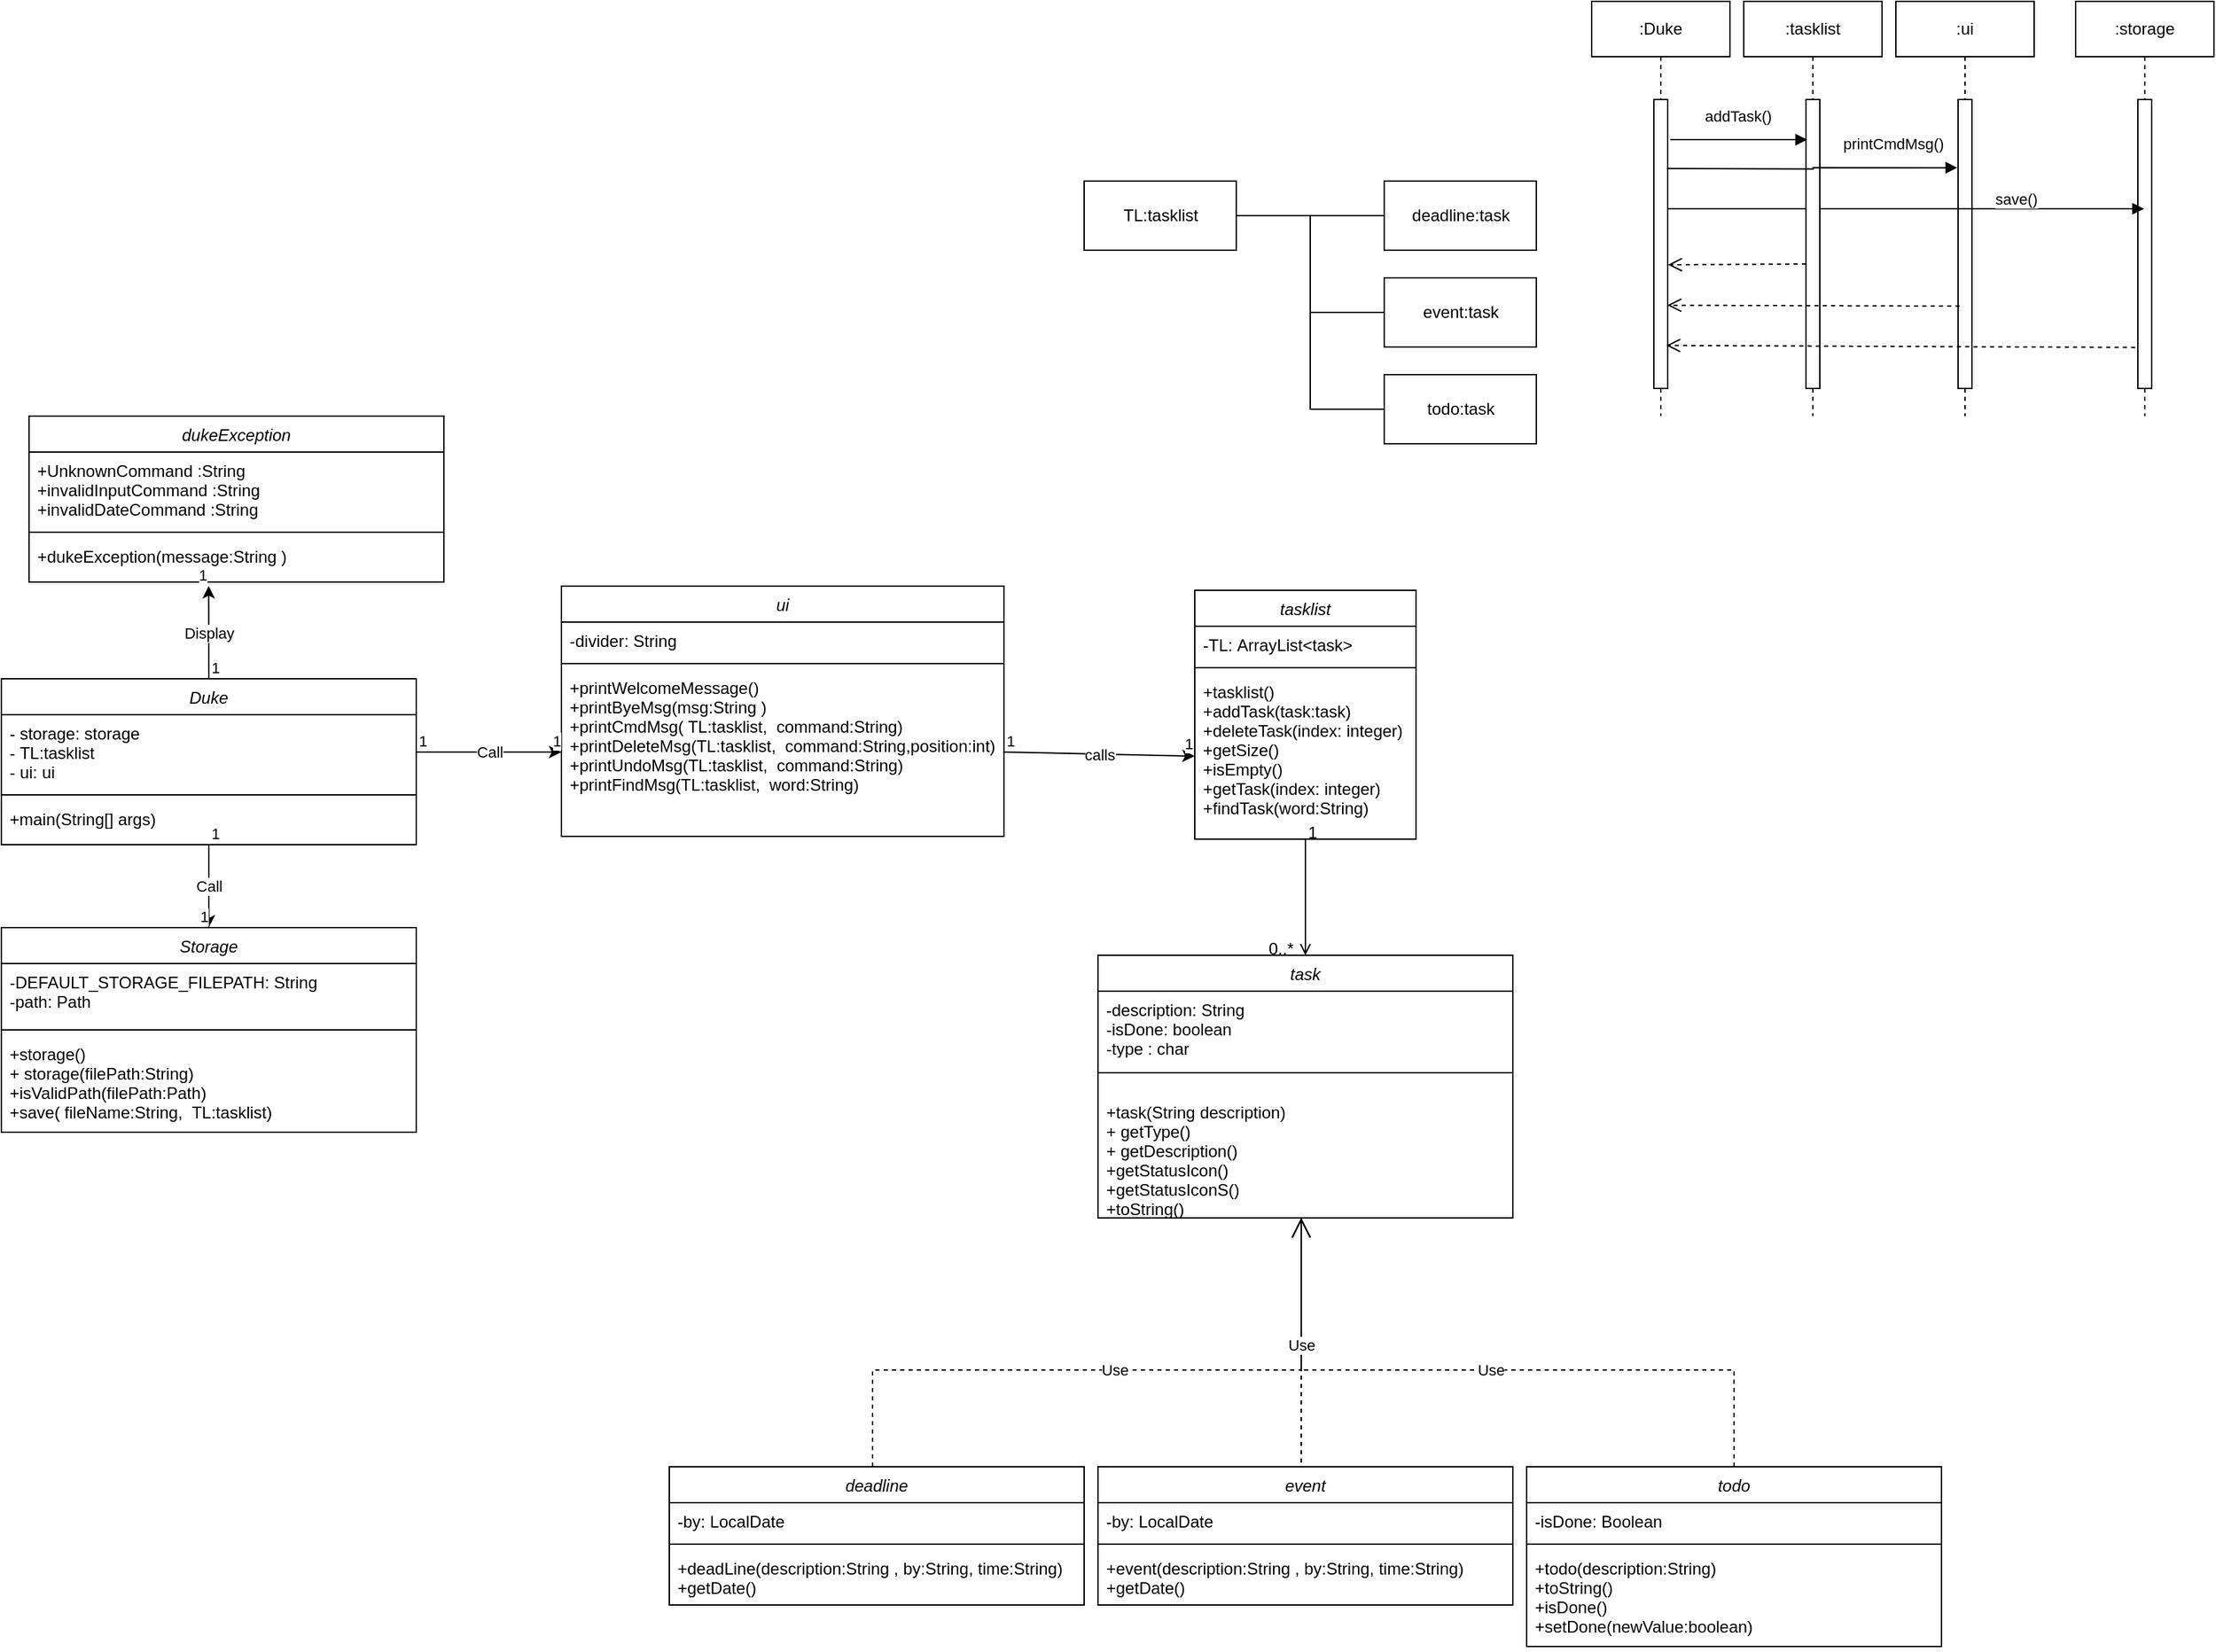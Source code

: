 <mxfile version="17.4.5" type="github">
  <diagram id="C5RBs43oDa-KdzZeNtuy" name="Page-1">
    <mxGraphModel dx="1652" dy="2725" grid="1" gridSize="10" guides="1" tooltips="1" connect="1" arrows="1" fold="1" page="1" pageScale="1" pageWidth="827" pageHeight="1169" math="0" shadow="0">
      <root>
        <mxCell id="WIyWlLk6GJQsqaUBKTNV-0" />
        <mxCell id="WIyWlLk6GJQsqaUBKTNV-1" parent="WIyWlLk6GJQsqaUBKTNV-0" />
        <mxCell id="zkfFHV4jXpPFQw0GAbJ--0" value="tasklist" style="swimlane;fontStyle=2;align=center;verticalAlign=top;childLayout=stackLayout;horizontal=1;startSize=26;horizontalStack=0;resizeParent=1;resizeLast=0;collapsible=1;marginBottom=0;rounded=0;shadow=0;strokeWidth=1;" parent="WIyWlLk6GJQsqaUBKTNV-1" vertex="1">
          <mxGeometry x="103" y="-814" width="160" height="180" as="geometry">
            <mxRectangle x="230" y="140" width="160" height="26" as="alternateBounds" />
          </mxGeometry>
        </mxCell>
        <mxCell id="zkfFHV4jXpPFQw0GAbJ--1" value="-TL: ArrayList&lt;task&gt;" style="text;align=left;verticalAlign=top;spacingLeft=4;spacingRight=4;overflow=hidden;rotatable=0;points=[[0,0.5],[1,0.5]];portConstraint=eastwest;" parent="zkfFHV4jXpPFQw0GAbJ--0" vertex="1">
          <mxGeometry y="26" width="160" height="26" as="geometry" />
        </mxCell>
        <mxCell id="zkfFHV4jXpPFQw0GAbJ--4" value="" style="line;html=1;strokeWidth=1;align=left;verticalAlign=middle;spacingTop=-1;spacingLeft=3;spacingRight=3;rotatable=0;labelPosition=right;points=[];portConstraint=eastwest;" parent="zkfFHV4jXpPFQw0GAbJ--0" vertex="1">
          <mxGeometry y="52" width="160" height="8" as="geometry" />
        </mxCell>
        <mxCell id="zkfFHV4jXpPFQw0GAbJ--5" value="+tasklist()&#xa;+addTask(task:task)&#xa;+deleteTask(index: integer)&#xa;+getSize()&#xa;+isEmpty()&#xa;+getTask(index: integer)&#xa;+findTask(word:String)&#xa;" style="text;align=left;verticalAlign=top;spacingLeft=4;spacingRight=4;overflow=hidden;rotatable=0;points=[[0,0.5],[1,0.5]];portConstraint=eastwest;" parent="zkfFHV4jXpPFQw0GAbJ--0" vertex="1">
          <mxGeometry y="60" width="160" height="120" as="geometry" />
        </mxCell>
        <mxCell id="zkfFHV4jXpPFQw0GAbJ--26" value="" style="endArrow=open;shadow=0;strokeWidth=1;rounded=0;endFill=1;edgeStyle=elbowEdgeStyle;elbow=vertical;" parent="WIyWlLk6GJQsqaUBKTNV-1" source="zkfFHV4jXpPFQw0GAbJ--5" target="-9Vw-QxIyOdD_flSNo-W-17" edge="1">
          <mxGeometry x="0.5" y="41" relative="1" as="geometry">
            <mxPoint x="-190" y="-242" as="sourcePoint" />
            <mxPoint x="540" y="192" as="targetPoint" />
            <mxPoint x="-40" y="32" as="offset" />
          </mxGeometry>
        </mxCell>
        <mxCell id="zkfFHV4jXpPFQw0GAbJ--27" value="1" style="resizable=0;align=left;verticalAlign=bottom;labelBackgroundColor=none;fontSize=12;" parent="zkfFHV4jXpPFQw0GAbJ--26" connectable="0" vertex="1">
          <mxGeometry x="-1" relative="1" as="geometry">
            <mxPoint y="4" as="offset" />
          </mxGeometry>
        </mxCell>
        <mxCell id="zkfFHV4jXpPFQw0GAbJ--28" value="0..*" style="resizable=0;align=right;verticalAlign=bottom;labelBackgroundColor=none;fontSize=12;" parent="zkfFHV4jXpPFQw0GAbJ--26" connectable="0" vertex="1">
          <mxGeometry x="1" relative="1" as="geometry">
            <mxPoint x="-7" y="4" as="offset" />
          </mxGeometry>
        </mxCell>
        <mxCell id="zkfFHV4jXpPFQw0GAbJ--29" value="has" style="text;html=1;resizable=0;points=[];;align=center;verticalAlign=middle;labelBackgroundColor=none;rounded=0;shadow=0;strokeWidth=1;fontSize=12;" parent="zkfFHV4jXpPFQw0GAbJ--26" vertex="1" connectable="0">
          <mxGeometry x="0.5" y="49" relative="1" as="geometry">
            <mxPoint x="-38" y="40" as="offset" />
          </mxGeometry>
        </mxCell>
        <mxCell id="-9Vw-QxIyOdD_flSNo-W-1" value="deadline" style="swimlane;fontStyle=2;align=center;verticalAlign=top;childLayout=stackLayout;horizontal=1;startSize=26;horizontalStack=0;resizeParent=1;resizeLast=0;collapsible=1;marginBottom=0;rounded=0;shadow=0;strokeWidth=1;" vertex="1" parent="WIyWlLk6GJQsqaUBKTNV-1">
          <mxGeometry x="-277" y="-180" width="300" height="100" as="geometry">
            <mxRectangle x="-90" y="120" width="160" height="26" as="alternateBounds" />
          </mxGeometry>
        </mxCell>
        <mxCell id="-9Vw-QxIyOdD_flSNo-W-2" value="-by: LocalDate&#xa;&#xa;" style="text;align=left;verticalAlign=top;spacingLeft=4;spacingRight=4;overflow=hidden;rotatable=0;points=[[0,0.5],[1,0.5]];portConstraint=eastwest;" vertex="1" parent="-9Vw-QxIyOdD_flSNo-W-1">
          <mxGeometry y="26" width="300" height="26" as="geometry" />
        </mxCell>
        <mxCell id="-9Vw-QxIyOdD_flSNo-W-3" value="" style="line;html=1;strokeWidth=1;align=left;verticalAlign=middle;spacingTop=-1;spacingLeft=3;spacingRight=3;rotatable=0;labelPosition=right;points=[];portConstraint=eastwest;" vertex="1" parent="-9Vw-QxIyOdD_flSNo-W-1">
          <mxGeometry y="52" width="300" height="8" as="geometry" />
        </mxCell>
        <mxCell id="-9Vw-QxIyOdD_flSNo-W-4" value="+deadLine(description:String , by:String, time:String) &#xa;+getDate()&#xa;" style="text;align=left;verticalAlign=top;spacingLeft=4;spacingRight=4;overflow=hidden;rotatable=0;points=[[0,0.5],[1,0.5]];portConstraint=eastwest;" vertex="1" parent="-9Vw-QxIyOdD_flSNo-W-1">
          <mxGeometry y="60" width="300" height="40" as="geometry" />
        </mxCell>
        <mxCell id="-9Vw-QxIyOdD_flSNo-W-5" value="event" style="swimlane;fontStyle=2;align=center;verticalAlign=top;childLayout=stackLayout;horizontal=1;startSize=26;horizontalStack=0;resizeParent=1;resizeLast=0;collapsible=1;marginBottom=0;rounded=0;shadow=0;strokeWidth=1;" vertex="1" parent="WIyWlLk6GJQsqaUBKTNV-1">
          <mxGeometry x="33" y="-180" width="300" height="100" as="geometry">
            <mxRectangle x="-90" y="120" width="160" height="26" as="alternateBounds" />
          </mxGeometry>
        </mxCell>
        <mxCell id="-9Vw-QxIyOdD_flSNo-W-6" value="-by: LocalDate&#xa;&#xa;" style="text;align=left;verticalAlign=top;spacingLeft=4;spacingRight=4;overflow=hidden;rotatable=0;points=[[0,0.5],[1,0.5]];portConstraint=eastwest;" vertex="1" parent="-9Vw-QxIyOdD_flSNo-W-5">
          <mxGeometry y="26" width="300" height="26" as="geometry" />
        </mxCell>
        <mxCell id="-9Vw-QxIyOdD_flSNo-W-7" value="" style="line;html=1;strokeWidth=1;align=left;verticalAlign=middle;spacingTop=-1;spacingLeft=3;spacingRight=3;rotatable=0;labelPosition=right;points=[];portConstraint=eastwest;" vertex="1" parent="-9Vw-QxIyOdD_flSNo-W-5">
          <mxGeometry y="52" width="300" height="8" as="geometry" />
        </mxCell>
        <mxCell id="-9Vw-QxIyOdD_flSNo-W-8" value="+event(description:String , by:String, time:String) &#xa;+getDate()&#xa;" style="text;align=left;verticalAlign=top;spacingLeft=4;spacingRight=4;overflow=hidden;rotatable=0;points=[[0,0.5],[1,0.5]];portConstraint=eastwest;" vertex="1" parent="-9Vw-QxIyOdD_flSNo-W-5">
          <mxGeometry y="60" width="300" height="40" as="geometry" />
        </mxCell>
        <mxCell id="-9Vw-QxIyOdD_flSNo-W-9" value="todo" style="swimlane;fontStyle=2;align=center;verticalAlign=top;childLayout=stackLayout;horizontal=1;startSize=26;horizontalStack=0;resizeParent=1;resizeLast=0;collapsible=1;marginBottom=0;rounded=0;shadow=0;strokeWidth=1;" vertex="1" parent="WIyWlLk6GJQsqaUBKTNV-1">
          <mxGeometry x="343" y="-180" width="300" height="130" as="geometry">
            <mxRectangle x="-90" y="120" width="160" height="26" as="alternateBounds" />
          </mxGeometry>
        </mxCell>
        <mxCell id="-9Vw-QxIyOdD_flSNo-W-10" value="-isDone: Boolean&#xa;" style="text;align=left;verticalAlign=top;spacingLeft=4;spacingRight=4;overflow=hidden;rotatable=0;points=[[0,0.5],[1,0.5]];portConstraint=eastwest;" vertex="1" parent="-9Vw-QxIyOdD_flSNo-W-9">
          <mxGeometry y="26" width="300" height="26" as="geometry" />
        </mxCell>
        <mxCell id="-9Vw-QxIyOdD_flSNo-W-11" value="" style="line;html=1;strokeWidth=1;align=left;verticalAlign=middle;spacingTop=-1;spacingLeft=3;spacingRight=3;rotatable=0;labelPosition=right;points=[];portConstraint=eastwest;" vertex="1" parent="-9Vw-QxIyOdD_flSNo-W-9">
          <mxGeometry y="52" width="300" height="8" as="geometry" />
        </mxCell>
        <mxCell id="-9Vw-QxIyOdD_flSNo-W-12" value="+todo(description:String) &#xa;+toString()&#xa;+isDone()&#xa;+setDone(newValue:boolean)&#xa;" style="text;align=left;verticalAlign=top;spacingLeft=4;spacingRight=4;overflow=hidden;rotatable=0;points=[[0,0.5],[1,0.5]];portConstraint=eastwest;" vertex="1" parent="-9Vw-QxIyOdD_flSNo-W-9">
          <mxGeometry y="60" width="300" height="70" as="geometry" />
        </mxCell>
        <mxCell id="-9Vw-QxIyOdD_flSNo-W-13" value="ui" style="swimlane;fontStyle=2;align=center;verticalAlign=top;childLayout=stackLayout;horizontal=1;startSize=26;horizontalStack=0;resizeParent=1;resizeLast=0;collapsible=1;marginBottom=0;rounded=0;shadow=0;strokeWidth=1;" vertex="1" parent="WIyWlLk6GJQsqaUBKTNV-1">
          <mxGeometry x="-355" y="-817" width="320" height="181" as="geometry">
            <mxRectangle x="-90" y="120" width="160" height="26" as="alternateBounds" />
          </mxGeometry>
        </mxCell>
        <mxCell id="-9Vw-QxIyOdD_flSNo-W-14" value="-divider: String&#xa;" style="text;align=left;verticalAlign=top;spacingLeft=4;spacingRight=4;overflow=hidden;rotatable=0;points=[[0,0.5],[1,0.5]];portConstraint=eastwest;" vertex="1" parent="-9Vw-QxIyOdD_flSNo-W-13">
          <mxGeometry y="26" width="320" height="26" as="geometry" />
        </mxCell>
        <mxCell id="-9Vw-QxIyOdD_flSNo-W-15" value="" style="line;html=1;strokeWidth=1;align=left;verticalAlign=middle;spacingTop=-1;spacingLeft=3;spacingRight=3;rotatable=0;labelPosition=right;points=[];portConstraint=eastwest;" vertex="1" parent="-9Vw-QxIyOdD_flSNo-W-13">
          <mxGeometry y="52" width="320" height="8" as="geometry" />
        </mxCell>
        <mxCell id="-9Vw-QxIyOdD_flSNo-W-16" value="+printWelcomeMessage()&#xa;+printByeMsg(msg:String )&#xa;+printCmdMsg( TL:tasklist,  command:String)&#xa;+printDeleteMsg(TL:tasklist,  command:String,position:int)&#xa;+printUndoMsg(TL:tasklist,  command:String)&#xa;+printFindMsg(TL:tasklist,  word:String) &#xa;" style="text;align=left;verticalAlign=top;spacingLeft=4;spacingRight=4;overflow=hidden;rotatable=0;points=[[0,0.5],[1,0.5]];portConstraint=eastwest;" vertex="1" parent="-9Vw-QxIyOdD_flSNo-W-13">
          <mxGeometry y="60" width="320" height="120" as="geometry" />
        </mxCell>
        <mxCell id="-9Vw-QxIyOdD_flSNo-W-17" value="task" style="swimlane;fontStyle=2;align=center;verticalAlign=top;childLayout=stackLayout;horizontal=1;startSize=26;horizontalStack=0;resizeParent=1;resizeLast=0;collapsible=1;marginBottom=0;rounded=0;shadow=0;strokeWidth=1;" vertex="1" parent="WIyWlLk6GJQsqaUBKTNV-1">
          <mxGeometry x="33" y="-550" width="300" height="190" as="geometry">
            <mxRectangle x="-90" y="120" width="160" height="26" as="alternateBounds" />
          </mxGeometry>
        </mxCell>
        <mxCell id="-9Vw-QxIyOdD_flSNo-W-18" value="-description: String&#xa;-isDone: boolean&#xa;-type : char&#xa;" style="text;align=left;verticalAlign=top;spacingLeft=4;spacingRight=4;overflow=hidden;rotatable=0;points=[[0,0.5],[1,0.5]];portConstraint=eastwest;" vertex="1" parent="-9Vw-QxIyOdD_flSNo-W-17">
          <mxGeometry y="26" width="300" height="44" as="geometry" />
        </mxCell>
        <mxCell id="-9Vw-QxIyOdD_flSNo-W-19" value="" style="line;html=1;strokeWidth=1;align=left;verticalAlign=middle;spacingTop=-1;spacingLeft=3;spacingRight=3;rotatable=0;labelPosition=right;points=[];portConstraint=eastwest;" vertex="1" parent="-9Vw-QxIyOdD_flSNo-W-17">
          <mxGeometry y="70" width="300" height="30" as="geometry" />
        </mxCell>
        <mxCell id="-9Vw-QxIyOdD_flSNo-W-20" value="+task(String description)&#xa;+ getType()&#xa;+ getDescription()&#xa;+getStatusIcon()&#xa;+getStatusIconS()&#xa;+toString() " style="text;align=left;verticalAlign=top;spacingLeft=4;spacingRight=4;overflow=hidden;rotatable=0;points=[[0,0.5],[1,0.5]];portConstraint=eastwest;" vertex="1" parent="-9Vw-QxIyOdD_flSNo-W-17">
          <mxGeometry y="100" width="300" height="90" as="geometry" />
        </mxCell>
        <mxCell id="-9Vw-QxIyOdD_flSNo-W-21" value="Storage" style="swimlane;fontStyle=2;align=center;verticalAlign=top;childLayout=stackLayout;horizontal=1;startSize=26;horizontalStack=0;resizeParent=1;resizeLast=0;collapsible=1;marginBottom=0;rounded=0;shadow=0;strokeWidth=1;" vertex="1" parent="WIyWlLk6GJQsqaUBKTNV-1">
          <mxGeometry x="-760" y="-570" width="300" height="148" as="geometry">
            <mxRectangle x="-90" y="120" width="160" height="26" as="alternateBounds" />
          </mxGeometry>
        </mxCell>
        <mxCell id="-9Vw-QxIyOdD_flSNo-W-22" value="-DEFAULT_STORAGE_FILEPATH: String&#xa;-path: Path&#xa;" style="text;align=left;verticalAlign=top;spacingLeft=4;spacingRight=4;overflow=hidden;rotatable=0;points=[[0,0.5],[1,0.5]];portConstraint=eastwest;" vertex="1" parent="-9Vw-QxIyOdD_flSNo-W-21">
          <mxGeometry y="26" width="300" height="44" as="geometry" />
        </mxCell>
        <mxCell id="-9Vw-QxIyOdD_flSNo-W-23" value="" style="line;html=1;strokeWidth=1;align=left;verticalAlign=middle;spacingTop=-1;spacingLeft=3;spacingRight=3;rotatable=0;labelPosition=right;points=[];portConstraint=eastwest;" vertex="1" parent="-9Vw-QxIyOdD_flSNo-W-21">
          <mxGeometry y="70" width="300" height="8" as="geometry" />
        </mxCell>
        <mxCell id="-9Vw-QxIyOdD_flSNo-W-24" value="+storage()&#xa;+ storage(filePath:String)&#xa;+isValidPath(filePath:Path)&#xa;+save( fileName:String,  TL:tasklist) &#xa;" style="text;align=left;verticalAlign=top;spacingLeft=4;spacingRight=4;overflow=hidden;rotatable=0;points=[[0,0.5],[1,0.5]];portConstraint=eastwest;" vertex="1" parent="-9Vw-QxIyOdD_flSNo-W-21">
          <mxGeometry y="78" width="300" height="70" as="geometry" />
        </mxCell>
        <mxCell id="-9Vw-QxIyOdD_flSNo-W-25" value="dukeException" style="swimlane;fontStyle=2;align=center;verticalAlign=top;childLayout=stackLayout;horizontal=1;startSize=26;horizontalStack=0;resizeParent=1;resizeLast=0;collapsible=1;marginBottom=0;rounded=0;shadow=0;strokeWidth=1;" vertex="1" parent="WIyWlLk6GJQsqaUBKTNV-1">
          <mxGeometry x="-740" y="-940" width="300" height="120" as="geometry">
            <mxRectangle x="-90" y="120" width="160" height="26" as="alternateBounds" />
          </mxGeometry>
        </mxCell>
        <mxCell id="-9Vw-QxIyOdD_flSNo-W-26" value="+UnknownCommand :String&#xa;+invalidInputCommand :String&#xa;+invalidDateCommand :String" style="text;align=left;verticalAlign=top;spacingLeft=4;spacingRight=4;overflow=hidden;rotatable=0;points=[[0,0.5],[1,0.5]];portConstraint=eastwest;" vertex="1" parent="-9Vw-QxIyOdD_flSNo-W-25">
          <mxGeometry y="26" width="300" height="54" as="geometry" />
        </mxCell>
        <mxCell id="-9Vw-QxIyOdD_flSNo-W-27" value="" style="line;html=1;strokeWidth=1;align=left;verticalAlign=middle;spacingTop=-1;spacingLeft=3;spacingRight=3;rotatable=0;labelPosition=right;points=[];portConstraint=eastwest;" vertex="1" parent="-9Vw-QxIyOdD_flSNo-W-25">
          <mxGeometry y="80" width="300" height="8" as="geometry" />
        </mxCell>
        <mxCell id="-9Vw-QxIyOdD_flSNo-W-28" value=" +dukeException(message:String )" style="text;align=left;verticalAlign=top;spacingLeft=4;spacingRight=4;overflow=hidden;rotatable=0;points=[[0,0.5],[1,0.5]];portConstraint=eastwest;" vertex="1" parent="-9Vw-QxIyOdD_flSNo-W-25">
          <mxGeometry y="88" width="300" height="32" as="geometry" />
        </mxCell>
        <mxCell id="-9Vw-QxIyOdD_flSNo-W-29" value="Duke" style="swimlane;fontStyle=2;align=center;verticalAlign=top;childLayout=stackLayout;horizontal=1;startSize=26;horizontalStack=0;resizeParent=1;resizeLast=0;collapsible=1;marginBottom=0;rounded=0;shadow=0;strokeWidth=1;" vertex="1" parent="WIyWlLk6GJQsqaUBKTNV-1">
          <mxGeometry x="-760" y="-750" width="300" height="120" as="geometry">
            <mxRectangle x="-90" y="120" width="160" height="26" as="alternateBounds" />
          </mxGeometry>
        </mxCell>
        <mxCell id="-9Vw-QxIyOdD_flSNo-W-30" value="- storage: storage&#xa;- TL:tasklist&#xa;- ui: ui&#xa;" style="text;align=left;verticalAlign=top;spacingLeft=4;spacingRight=4;overflow=hidden;rotatable=0;points=[[0,0.5],[1,0.5]];portConstraint=eastwest;" vertex="1" parent="-9Vw-QxIyOdD_flSNo-W-29">
          <mxGeometry y="26" width="300" height="54" as="geometry" />
        </mxCell>
        <mxCell id="-9Vw-QxIyOdD_flSNo-W-31" value="" style="line;html=1;strokeWidth=1;align=left;verticalAlign=middle;spacingTop=-1;spacingLeft=3;spacingRight=3;rotatable=0;labelPosition=right;points=[];portConstraint=eastwest;" vertex="1" parent="-9Vw-QxIyOdD_flSNo-W-29">
          <mxGeometry y="80" width="300" height="8" as="geometry" />
        </mxCell>
        <mxCell id="-9Vw-QxIyOdD_flSNo-W-32" value="+main(String[] args)" style="text;align=left;verticalAlign=top;spacingLeft=4;spacingRight=4;overflow=hidden;rotatable=0;points=[[0,0.5],[1,0.5]];portConstraint=eastwest;" vertex="1" parent="-9Vw-QxIyOdD_flSNo-W-29">
          <mxGeometry y="88" width="300" height="32" as="geometry" />
        </mxCell>
        <mxCell id="-9Vw-QxIyOdD_flSNo-W-38" value="Use" style="endArrow=open;endSize=12;dashed=1;html=1;rounded=0;exitX=0.5;exitY=0;exitDx=0;exitDy=0;edgeStyle=orthogonalEdgeStyle;" edge="1" parent="WIyWlLk6GJQsqaUBKTNV-1">
          <mxGeometry width="160" relative="1" as="geometry">
            <mxPoint x="-130.0" y="-180" as="sourcePoint" />
            <mxPoint x="180" y="-360" as="targetPoint" />
            <Array as="points">
              <mxPoint x="-130" y="-250" />
              <mxPoint x="180" y="-250" />
            </Array>
          </mxGeometry>
        </mxCell>
        <mxCell id="-9Vw-QxIyOdD_flSNo-W-40" value="c" style="endArrow=classic;html=1;rounded=0;exitX=1;exitY=0.5;exitDx=0;exitDy=0;entryX=0;entryY=0.5;entryDx=0;entryDy=0;" edge="1" parent="WIyWlLk6GJQsqaUBKTNV-1" source="-9Vw-QxIyOdD_flSNo-W-30" target="-9Vw-QxIyOdD_flSNo-W-16">
          <mxGeometry relative="1" as="geometry">
            <mxPoint x="-250" y="-530" as="sourcePoint" />
            <mxPoint x="-90" y="-530" as="targetPoint" />
          </mxGeometry>
        </mxCell>
        <mxCell id="-9Vw-QxIyOdD_flSNo-W-41" value="Call" style="edgeLabel;resizable=0;html=1;align=center;verticalAlign=middle;" connectable="0" vertex="1" parent="-9Vw-QxIyOdD_flSNo-W-40">
          <mxGeometry relative="1" as="geometry" />
        </mxCell>
        <mxCell id="-9Vw-QxIyOdD_flSNo-W-42" value="1" style="edgeLabel;resizable=0;html=1;align=left;verticalAlign=bottom;" connectable="0" vertex="1" parent="-9Vw-QxIyOdD_flSNo-W-40">
          <mxGeometry x="-1" relative="1" as="geometry" />
        </mxCell>
        <mxCell id="-9Vw-QxIyOdD_flSNo-W-43" value="1" style="edgeLabel;resizable=0;html=1;align=right;verticalAlign=bottom;" connectable="0" vertex="1" parent="-9Vw-QxIyOdD_flSNo-W-40">
          <mxGeometry x="1" relative="1" as="geometry" />
        </mxCell>
        <mxCell id="-9Vw-QxIyOdD_flSNo-W-44" value="c" style="endArrow=classic;html=1;rounded=0;entryX=0.5;entryY=0;entryDx=0;entryDy=0;" edge="1" parent="WIyWlLk6GJQsqaUBKTNV-1" source="-9Vw-QxIyOdD_flSNo-W-32" target="-9Vw-QxIyOdD_flSNo-W-21">
          <mxGeometry relative="1" as="geometry">
            <mxPoint x="-450" y="-687" as="sourcePoint" />
            <mxPoint x="-220" y="-687" as="targetPoint" />
          </mxGeometry>
        </mxCell>
        <mxCell id="-9Vw-QxIyOdD_flSNo-W-45" value="Call" style="edgeLabel;resizable=0;html=1;align=center;verticalAlign=middle;" connectable="0" vertex="1" parent="-9Vw-QxIyOdD_flSNo-W-44">
          <mxGeometry relative="1" as="geometry" />
        </mxCell>
        <mxCell id="-9Vw-QxIyOdD_flSNo-W-46" value="1" style="edgeLabel;resizable=0;html=1;align=left;verticalAlign=bottom;" connectable="0" vertex="1" parent="-9Vw-QxIyOdD_flSNo-W-44">
          <mxGeometry x="-1" relative="1" as="geometry" />
        </mxCell>
        <mxCell id="-9Vw-QxIyOdD_flSNo-W-47" value="1" style="edgeLabel;resizable=0;html=1;align=right;verticalAlign=bottom;" connectable="0" vertex="1" parent="-9Vw-QxIyOdD_flSNo-W-44">
          <mxGeometry x="1" relative="1" as="geometry" />
        </mxCell>
        <mxCell id="-9Vw-QxIyOdD_flSNo-W-55" value="" style="endArrow=classic;html=1;rounded=0;entryX=0.433;entryY=1.09;entryDx=0;entryDy=0;entryPerimeter=0;exitX=0.5;exitY=0;exitDx=0;exitDy=0;" edge="1" parent="WIyWlLk6GJQsqaUBKTNV-1" source="-9Vw-QxIyOdD_flSNo-W-29" target="-9Vw-QxIyOdD_flSNo-W-28">
          <mxGeometry relative="1" as="geometry">
            <mxPoint x="-230" y="-750" as="sourcePoint" />
            <mxPoint x="-70" y="-750" as="targetPoint" />
          </mxGeometry>
        </mxCell>
        <mxCell id="-9Vw-QxIyOdD_flSNo-W-56" value="Display" style="edgeLabel;resizable=0;html=1;align=center;verticalAlign=middle;" connectable="0" vertex="1" parent="-9Vw-QxIyOdD_flSNo-W-55">
          <mxGeometry relative="1" as="geometry" />
        </mxCell>
        <mxCell id="-9Vw-QxIyOdD_flSNo-W-57" value="1" style="edgeLabel;resizable=0;html=1;align=left;verticalAlign=bottom;" connectable="0" vertex="1" parent="-9Vw-QxIyOdD_flSNo-W-55">
          <mxGeometry x="-1" relative="1" as="geometry" />
        </mxCell>
        <mxCell id="-9Vw-QxIyOdD_flSNo-W-58" value="1" style="edgeLabel;resizable=0;html=1;align=right;verticalAlign=bottom;" connectable="0" vertex="1" parent="-9Vw-QxIyOdD_flSNo-W-55">
          <mxGeometry x="1" relative="1" as="geometry" />
        </mxCell>
        <mxCell id="-9Vw-QxIyOdD_flSNo-W-59" value="" style="endArrow=classic;html=1;rounded=0;exitX=1;exitY=0.5;exitDx=0;exitDy=0;entryX=0;entryY=0.5;entryDx=0;entryDy=0;" edge="1" parent="WIyWlLk6GJQsqaUBKTNV-1" source="-9Vw-QxIyOdD_flSNo-W-16" target="zkfFHV4jXpPFQw0GAbJ--5">
          <mxGeometry relative="1" as="geometry">
            <mxPoint x="-50" y="-770" as="sourcePoint" />
            <mxPoint x="110" y="-770" as="targetPoint" />
          </mxGeometry>
        </mxCell>
        <mxCell id="-9Vw-QxIyOdD_flSNo-W-60" value="calls" style="edgeLabel;resizable=0;html=1;align=center;verticalAlign=middle;" connectable="0" vertex="1" parent="-9Vw-QxIyOdD_flSNo-W-59">
          <mxGeometry relative="1" as="geometry" />
        </mxCell>
        <mxCell id="-9Vw-QxIyOdD_flSNo-W-61" value="1" style="edgeLabel;resizable=0;html=1;align=left;verticalAlign=bottom;" connectable="0" vertex="1" parent="-9Vw-QxIyOdD_flSNo-W-59">
          <mxGeometry x="-1" relative="1" as="geometry" />
        </mxCell>
        <mxCell id="-9Vw-QxIyOdD_flSNo-W-62" value="1" style="edgeLabel;resizable=0;html=1;align=right;verticalAlign=bottom;" connectable="0" vertex="1" parent="-9Vw-QxIyOdD_flSNo-W-59">
          <mxGeometry x="1" relative="1" as="geometry" />
        </mxCell>
        <mxCell id="-9Vw-QxIyOdD_flSNo-W-64" value="Use" style="endArrow=open;endSize=12;dashed=1;html=1;rounded=0;exitX=0.5;exitY=0;exitDx=0;exitDy=0;edgeStyle=orthogonalEdgeStyle;" edge="1" parent="WIyWlLk6GJQsqaUBKTNV-1" source="-9Vw-QxIyOdD_flSNo-W-9">
          <mxGeometry width="160" relative="1" as="geometry">
            <mxPoint x="-117" y="-170" as="sourcePoint" />
            <mxPoint x="180" y="-360" as="targetPoint" />
            <Array as="points">
              <mxPoint x="493" y="-250" />
              <mxPoint x="180" y="-250" />
            </Array>
          </mxGeometry>
        </mxCell>
        <mxCell id="-9Vw-QxIyOdD_flSNo-W-65" value="Use" style="endArrow=open;endSize=12;dashed=1;html=1;rounded=0;exitX=0.5;exitY=0;exitDx=0;exitDy=0;edgeStyle=orthogonalEdgeStyle;" edge="1" parent="WIyWlLk6GJQsqaUBKTNV-1" source="-9Vw-QxIyOdD_flSNo-W-5">
          <mxGeometry width="160" relative="1" as="geometry">
            <mxPoint x="493" y="-180" as="sourcePoint" />
            <mxPoint x="180" y="-360" as="targetPoint" />
            <Array as="points">
              <mxPoint x="180" y="-180" />
            </Array>
          </mxGeometry>
        </mxCell>
        <mxCell id="-9Vw-QxIyOdD_flSNo-W-66" value="TL:tasklist" style="html=1;" vertex="1" parent="WIyWlLk6GJQsqaUBKTNV-1">
          <mxGeometry x="23" y="-1110" width="110" height="50" as="geometry" />
        </mxCell>
        <mxCell id="-9Vw-QxIyOdD_flSNo-W-67" value="deadline:task" style="html=1;" vertex="1" parent="WIyWlLk6GJQsqaUBKTNV-1">
          <mxGeometry x="240" y="-1110" width="110" height="50" as="geometry" />
        </mxCell>
        <mxCell id="-9Vw-QxIyOdD_flSNo-W-68" value="event:task" style="html=1;" vertex="1" parent="WIyWlLk6GJQsqaUBKTNV-1">
          <mxGeometry x="240" y="-1040" width="110" height="50" as="geometry" />
        </mxCell>
        <mxCell id="-9Vw-QxIyOdD_flSNo-W-69" value="todo:task" style="html=1;" vertex="1" parent="WIyWlLk6GJQsqaUBKTNV-1">
          <mxGeometry x="240" y="-970" width="110" height="50" as="geometry" />
        </mxCell>
        <mxCell id="-9Vw-QxIyOdD_flSNo-W-70" value="" style="endArrow=none;html=1;edgeStyle=orthogonalEdgeStyle;rounded=0;exitX=1;exitY=0.5;exitDx=0;exitDy=0;entryX=0;entryY=0.5;entryDx=0;entryDy=0;" edge="1" parent="WIyWlLk6GJQsqaUBKTNV-1" source="-9Vw-QxIyOdD_flSNo-W-66" target="-9Vw-QxIyOdD_flSNo-W-67">
          <mxGeometry relative="1" as="geometry">
            <mxPoint x="30" y="-810" as="sourcePoint" />
            <mxPoint x="190" y="-810" as="targetPoint" />
          </mxGeometry>
        </mxCell>
        <mxCell id="-9Vw-QxIyOdD_flSNo-W-73" value="" style="endArrow=none;html=1;edgeStyle=orthogonalEdgeStyle;rounded=0;exitX=1;exitY=0.5;exitDx=0;exitDy=0;entryX=0;entryY=0.5;entryDx=0;entryDy=0;" edge="1" parent="WIyWlLk6GJQsqaUBKTNV-1" source="-9Vw-QxIyOdD_flSNo-W-66" target="-9Vw-QxIyOdD_flSNo-W-68">
          <mxGeometry relative="1" as="geometry">
            <mxPoint x="143" y="-1075" as="sourcePoint" />
            <mxPoint x="250" y="-1075" as="targetPoint" />
          </mxGeometry>
        </mxCell>
        <mxCell id="-9Vw-QxIyOdD_flSNo-W-76" value="" style="endArrow=none;html=1;edgeStyle=orthogonalEdgeStyle;rounded=0;entryX=0;entryY=0.5;entryDx=0;entryDy=0;exitX=1;exitY=0.5;exitDx=0;exitDy=0;" edge="1" parent="WIyWlLk6GJQsqaUBKTNV-1" source="-9Vw-QxIyOdD_flSNo-W-66" target="-9Vw-QxIyOdD_flSNo-W-69">
          <mxGeometry relative="1" as="geometry">
            <mxPoint x="130" y="-1000" as="sourcePoint" />
            <mxPoint x="260" y="-1065" as="targetPoint" />
          </mxGeometry>
        </mxCell>
        <mxCell id="-9Vw-QxIyOdD_flSNo-W-79" value=":Duke" style="shape=umlLifeline;perimeter=lifelinePerimeter;whiteSpace=wrap;html=1;container=1;collapsible=0;recursiveResize=0;outlineConnect=0;" vertex="1" parent="WIyWlLk6GJQsqaUBKTNV-1">
          <mxGeometry x="390" y="-1240" width="100" height="300" as="geometry" />
        </mxCell>
        <mxCell id="-9Vw-QxIyOdD_flSNo-W-81" value="" style="html=1;points=[];perimeter=orthogonalPerimeter;" vertex="1" parent="-9Vw-QxIyOdD_flSNo-W-79">
          <mxGeometry x="45" y="71" width="10" height="209" as="geometry" />
        </mxCell>
        <mxCell id="-9Vw-QxIyOdD_flSNo-W-80" value=":storage" style="shape=umlLifeline;perimeter=lifelinePerimeter;whiteSpace=wrap;html=1;container=1;collapsible=0;recursiveResize=0;outlineConnect=0;" vertex="1" parent="WIyWlLk6GJQsqaUBKTNV-1">
          <mxGeometry x="740" y="-1240" width="100" height="300" as="geometry" />
        </mxCell>
        <mxCell id="-9Vw-QxIyOdD_flSNo-W-84" value="" style="html=1;points=[];perimeter=orthogonalPerimeter;" vertex="1" parent="-9Vw-QxIyOdD_flSNo-W-80">
          <mxGeometry x="45" y="71" width="10" height="209" as="geometry" />
        </mxCell>
        <mxCell id="-9Vw-QxIyOdD_flSNo-W-82" value=":ui" style="shape=umlLifeline;perimeter=lifelinePerimeter;whiteSpace=wrap;html=1;container=1;collapsible=0;recursiveResize=0;outlineConnect=0;" vertex="1" parent="WIyWlLk6GJQsqaUBKTNV-1">
          <mxGeometry x="610" y="-1240" width="100" height="300" as="geometry" />
        </mxCell>
        <mxCell id="-9Vw-QxIyOdD_flSNo-W-83" value="" style="html=1;points=[];perimeter=orthogonalPerimeter;" vertex="1" parent="-9Vw-QxIyOdD_flSNo-W-82">
          <mxGeometry x="45" y="71" width="10" height="209" as="geometry" />
        </mxCell>
        <mxCell id="-9Vw-QxIyOdD_flSNo-W-85" value="save()" style="endArrow=block;endFill=1;html=1;edgeStyle=orthogonalEdgeStyle;align=left;verticalAlign=top;rounded=0;exitX=0.975;exitY=0.378;exitDx=0;exitDy=0;exitPerimeter=0;" edge="1" parent="WIyWlLk6GJQsqaUBKTNV-1" source="-9Vw-QxIyOdD_flSNo-W-81" target="-9Vw-QxIyOdD_flSNo-W-80">
          <mxGeometry x="0.365" y="20" relative="1" as="geometry">
            <mxPoint x="480" y="-1090" as="sourcePoint" />
            <mxPoint x="635" y="-1140" as="targetPoint" />
            <Array as="points" />
            <mxPoint as="offset" />
          </mxGeometry>
        </mxCell>
        <mxCell id="-9Vw-QxIyOdD_flSNo-W-88" value=":tasklist" style="shape=umlLifeline;perimeter=lifelinePerimeter;whiteSpace=wrap;html=1;container=1;collapsible=0;recursiveResize=0;outlineConnect=0;" vertex="1" parent="WIyWlLk6GJQsqaUBKTNV-1">
          <mxGeometry x="500" y="-1240" width="100" height="300" as="geometry" />
        </mxCell>
        <mxCell id="-9Vw-QxIyOdD_flSNo-W-89" value="" style="html=1;points=[];perimeter=orthogonalPerimeter;" vertex="1" parent="-9Vw-QxIyOdD_flSNo-W-88">
          <mxGeometry x="45" y="71" width="10" height="209" as="geometry" />
        </mxCell>
        <mxCell id="-9Vw-QxIyOdD_flSNo-W-93" value="" style="html=1;verticalAlign=bottom;endArrow=open;dashed=1;endSize=8;rounded=0;entryX=1.025;entryY=0.572;entryDx=0;entryDy=0;entryPerimeter=0;" edge="1" parent="-9Vw-QxIyOdD_flSNo-W-88" target="-9Vw-QxIyOdD_flSNo-W-81">
          <mxGeometry relative="1" as="geometry">
            <mxPoint x="45" y="190" as="sourcePoint" />
            <mxPoint x="-50" y="190" as="targetPoint" />
          </mxGeometry>
        </mxCell>
        <mxCell id="-9Vw-QxIyOdD_flSNo-W-87" value="addTask()&lt;br&gt;" style="endArrow=block;endFill=1;html=1;edgeStyle=orthogonalEdgeStyle;align=left;verticalAlign=top;rounded=0;exitX=1.187;exitY=0.139;exitDx=0;exitDy=0;exitPerimeter=0;entryX=0.089;entryY=0.139;entryDx=0;entryDy=0;entryPerimeter=0;" edge="1" parent="WIyWlLk6GJQsqaUBKTNV-1" source="-9Vw-QxIyOdD_flSNo-W-81" target="-9Vw-QxIyOdD_flSNo-W-89">
          <mxGeometry x="-0.533" y="30" relative="1" as="geometry">
            <mxPoint x="515" y="-1139.998" as="sourcePoint" />
            <mxPoint x="540" y="-1140" as="targetPoint" />
            <Array as="points" />
            <mxPoint as="offset" />
          </mxGeometry>
        </mxCell>
        <mxCell id="-9Vw-QxIyOdD_flSNo-W-91" value="printCmdMsg()" style="endArrow=block;endFill=1;html=1;edgeStyle=orthogonalEdgeStyle;align=left;verticalAlign=top;rounded=0;exitX=0.936;exitY=0.181;exitDx=0;exitDy=0;exitPerimeter=0;entryX=-0.053;entryY=0.236;entryDx=0;entryDy=0;entryPerimeter=0;" edge="1" parent="WIyWlLk6GJQsqaUBKTNV-1" target="-9Vw-QxIyOdD_flSNo-W-83">
          <mxGeometry x="0.198" y="30" relative="1" as="geometry">
            <mxPoint x="444.36" y="-1119.171" as="sourcePoint" />
            <mxPoint x="640" y="-1120" as="targetPoint" />
            <Array as="points" />
            <mxPoint as="offset" />
          </mxGeometry>
        </mxCell>
        <mxCell id="-9Vw-QxIyOdD_flSNo-W-95" value="" style="html=1;verticalAlign=bottom;endArrow=open;dashed=1;endSize=8;rounded=0;exitX=-0.19;exitY=0.858;exitDx=0;exitDy=0;exitPerimeter=0;entryX=0.9;entryY=0.851;entryDx=0;entryDy=0;entryPerimeter=0;" edge="1" parent="WIyWlLk6GJQsqaUBKTNV-1" source="-9Vw-QxIyOdD_flSNo-W-84" target="-9Vw-QxIyOdD_flSNo-W-81">
          <mxGeometry relative="1" as="geometry">
            <mxPoint x="658.07" y="-989.565" as="sourcePoint" />
            <mxPoint x="450" y="-990" as="targetPoint" />
          </mxGeometry>
        </mxCell>
        <mxCell id="-9Vw-QxIyOdD_flSNo-W-94" value="" style="html=1;verticalAlign=bottom;endArrow=open;dashed=1;endSize=8;rounded=0;exitX=0.113;exitY=0.715;exitDx=0;exitDy=0;exitPerimeter=0;entryX=0.975;entryY=0.712;entryDx=0;entryDy=0;entryPerimeter=0;" edge="1" parent="WIyWlLk6GJQsqaUBKTNV-1" source="-9Vw-QxIyOdD_flSNo-W-83" target="-9Vw-QxIyOdD_flSNo-W-81">
          <mxGeometry relative="1" as="geometry">
            <mxPoint x="650" y="-1020" as="sourcePoint" />
            <mxPoint x="450" y="-1020" as="targetPoint" />
          </mxGeometry>
        </mxCell>
      </root>
    </mxGraphModel>
  </diagram>
</mxfile>

